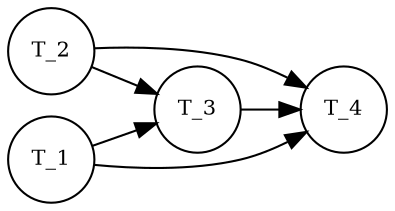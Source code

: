 digraph G {
	graph [ranksep=0.4, nodesep=0.1,rankdir=LR]
 	 node [shape=circle,fontsize=10];
	"T_2" -> "T_3" -> "T_4"
	"T_1" -> "T_3"
	"T_2" -> "T_4"
	"T_1" -> "T_4"
}